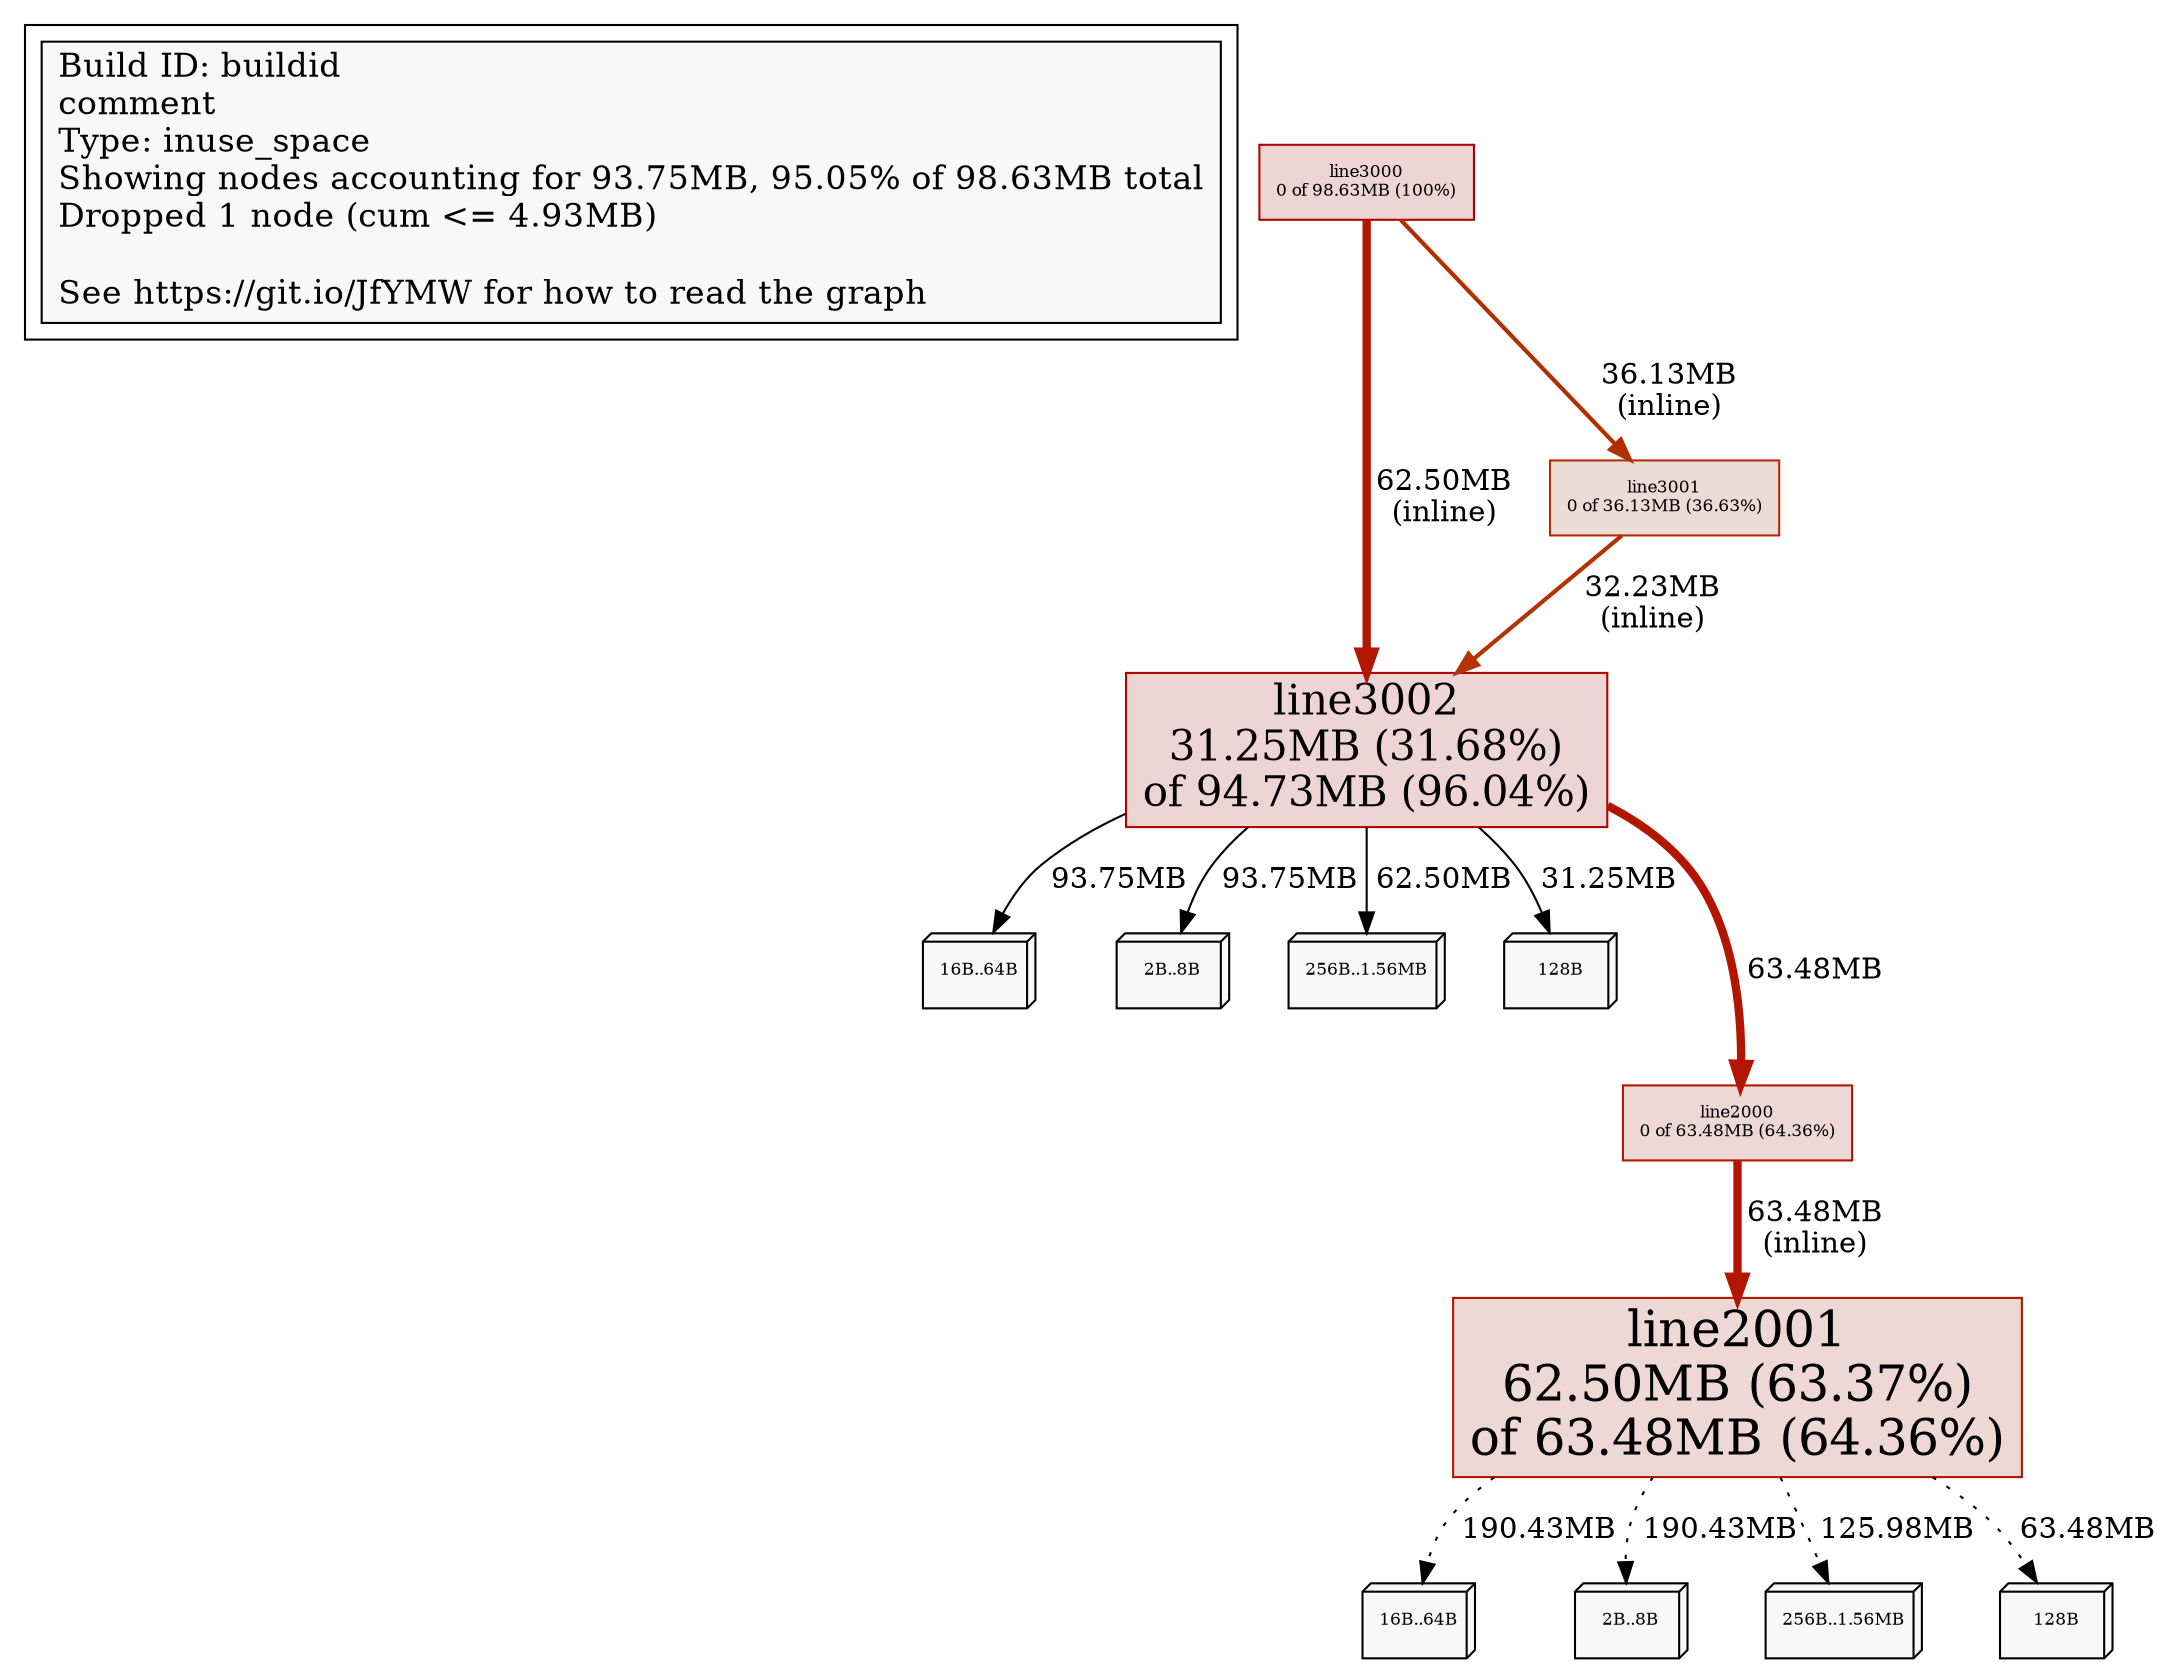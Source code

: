 digraph "unnamed" {
node [style=filled fillcolor="#f8f8f8"]
subgraph cluster_L { "Build ID: buildid" [shape=box fontsize=16 label="Build ID: buildid\lcomment\lType: inuse_space\lShowing nodes accounting for 93.75MB, 95.05% of 98.63MB total\lDropped 1 node (cum <= 4.93MB)\l\lSee https://git.io/JfYMW for how to read the graph\l"] }
N1 [label="line3002\n31.25MB (31.68%)\nof 94.73MB (96.04%)" id="node1" fontsize=20 shape=box tooltip="line3002 (94.73MB)" color="#b20200" fillcolor="#edd5d5"]
NN1_0 [label = "16B..64B" id="NN1_0" fontsize=8 shape=box3d tooltip="93.75MB"]
N1 -> NN1_0 [label=" 93.75MB" weight=100 tooltip="93.75MB" labeltooltip="93.75MB"]
NN1_1 [label = "2B..8B" id="NN1_1" fontsize=8 shape=box3d tooltip="93.75MB"]
N1 -> NN1_1 [label=" 93.75MB" weight=100 tooltip="93.75MB" labeltooltip="93.75MB"]
NN1_2 [label = "256B..1.56MB" id="NN1_2" fontsize=8 shape=box3d tooltip="62.50MB"]
N1 -> NN1_2 [label=" 62.50MB" weight=100 tooltip="62.50MB" labeltooltip="62.50MB"]
NN1_3 [label = "128B" id="NN1_3" fontsize=8 shape=box3d tooltip="31.25MB"]
N1 -> NN1_3 [label=" 31.25MB" weight=100 tooltip="31.25MB" labeltooltip="31.25MB"]
N2 [label="line3000\n0 of 98.63MB (100%)" id="node2" fontsize=8 shape=box tooltip="line3000 (98.63MB)" color="#b20000" fillcolor="#edd5d5"]
N3 [label="line2001\n62.50MB (63.37%)\nof 63.48MB (64.36%)" id="node3" fontsize=24 shape=box tooltip="line2001 (63.48MB)" color="#b21600" fillcolor="#edd8d5"]
NN3_0 [label = "16B..64B" id="NN3_0" fontsize=8 shape=box3d tooltip="190.43MB"]
N3 -> NN3_0 [label=" 190.43MB" weight=100 tooltip="190.43MB" labeltooltip="190.43MB" style="dotted"]
NN3_1 [label = "2B..8B" id="NN3_1" fontsize=8 shape=box3d tooltip="190.43MB"]
N3 -> NN3_1 [label=" 190.43MB" weight=100 tooltip="190.43MB" labeltooltip="190.43MB" style="dotted"]
NN3_2 [label = "256B..1.56MB" id="NN3_2" fontsize=8 shape=box3d tooltip="125.98MB"]
N3 -> NN3_2 [label=" 125.98MB" weight=100 tooltip="125.98MB" labeltooltip="125.98MB" style="dotted"]
NN3_3 [label = "128B" id="NN3_3" fontsize=8 shape=box3d tooltip="63.48MB"]
N3 -> NN3_3 [label=" 63.48MB" weight=100 tooltip="63.48MB" labeltooltip="63.48MB" style="dotted"]
N4 [label="line2000\n0 of 63.48MB (64.36%)" id="node4" fontsize=8 shape=box tooltip="line2000 (63.48MB)" color="#b21600" fillcolor="#edd8d5"]
N5 [label="line3001\n0 of 36.13MB (36.63%)" id="node5" fontsize=8 shape=box tooltip="line3001 (36.13MB)" color="#b22e00" fillcolor="#eddbd5"]
N4 -> N3 [label=" 63.48MB\n (inline)" weight=65 penwidth=4 color="#b21600" tooltip="line2000 -> line2001 (63.48MB)" labeltooltip="line2000 -> line2001 (63.48MB)"]
N1 -> N4 [label=" 63.48MB" weight=65 penwidth=4 color="#b21600" tooltip="line3002 -> line2000 (63.48MB)" labeltooltip="line3002 -> line2000 (63.48MB)" minlen=2]
N2 -> N1 [label=" 62.50MB\n (inline)" weight=64 penwidth=4 color="#b21600" tooltip="line3000 -> line3002 (62.50MB)" labeltooltip="line3000 -> line3002 (62.50MB)"]
N2 -> N5 [label=" 36.13MB\n (inline)" weight=37 penwidth=2 color="#b22e00" tooltip="line3000 -> line3001 (36.13MB)" labeltooltip="line3000 -> line3001 (36.13MB)"]
N5 -> N1 [label=" 32.23MB\n (inline)" weight=33 penwidth=2 color="#b23200" tooltip="line3001 -> line3002 (32.23MB)" labeltooltip="line3001 -> line3002 (32.23MB)"]
}
